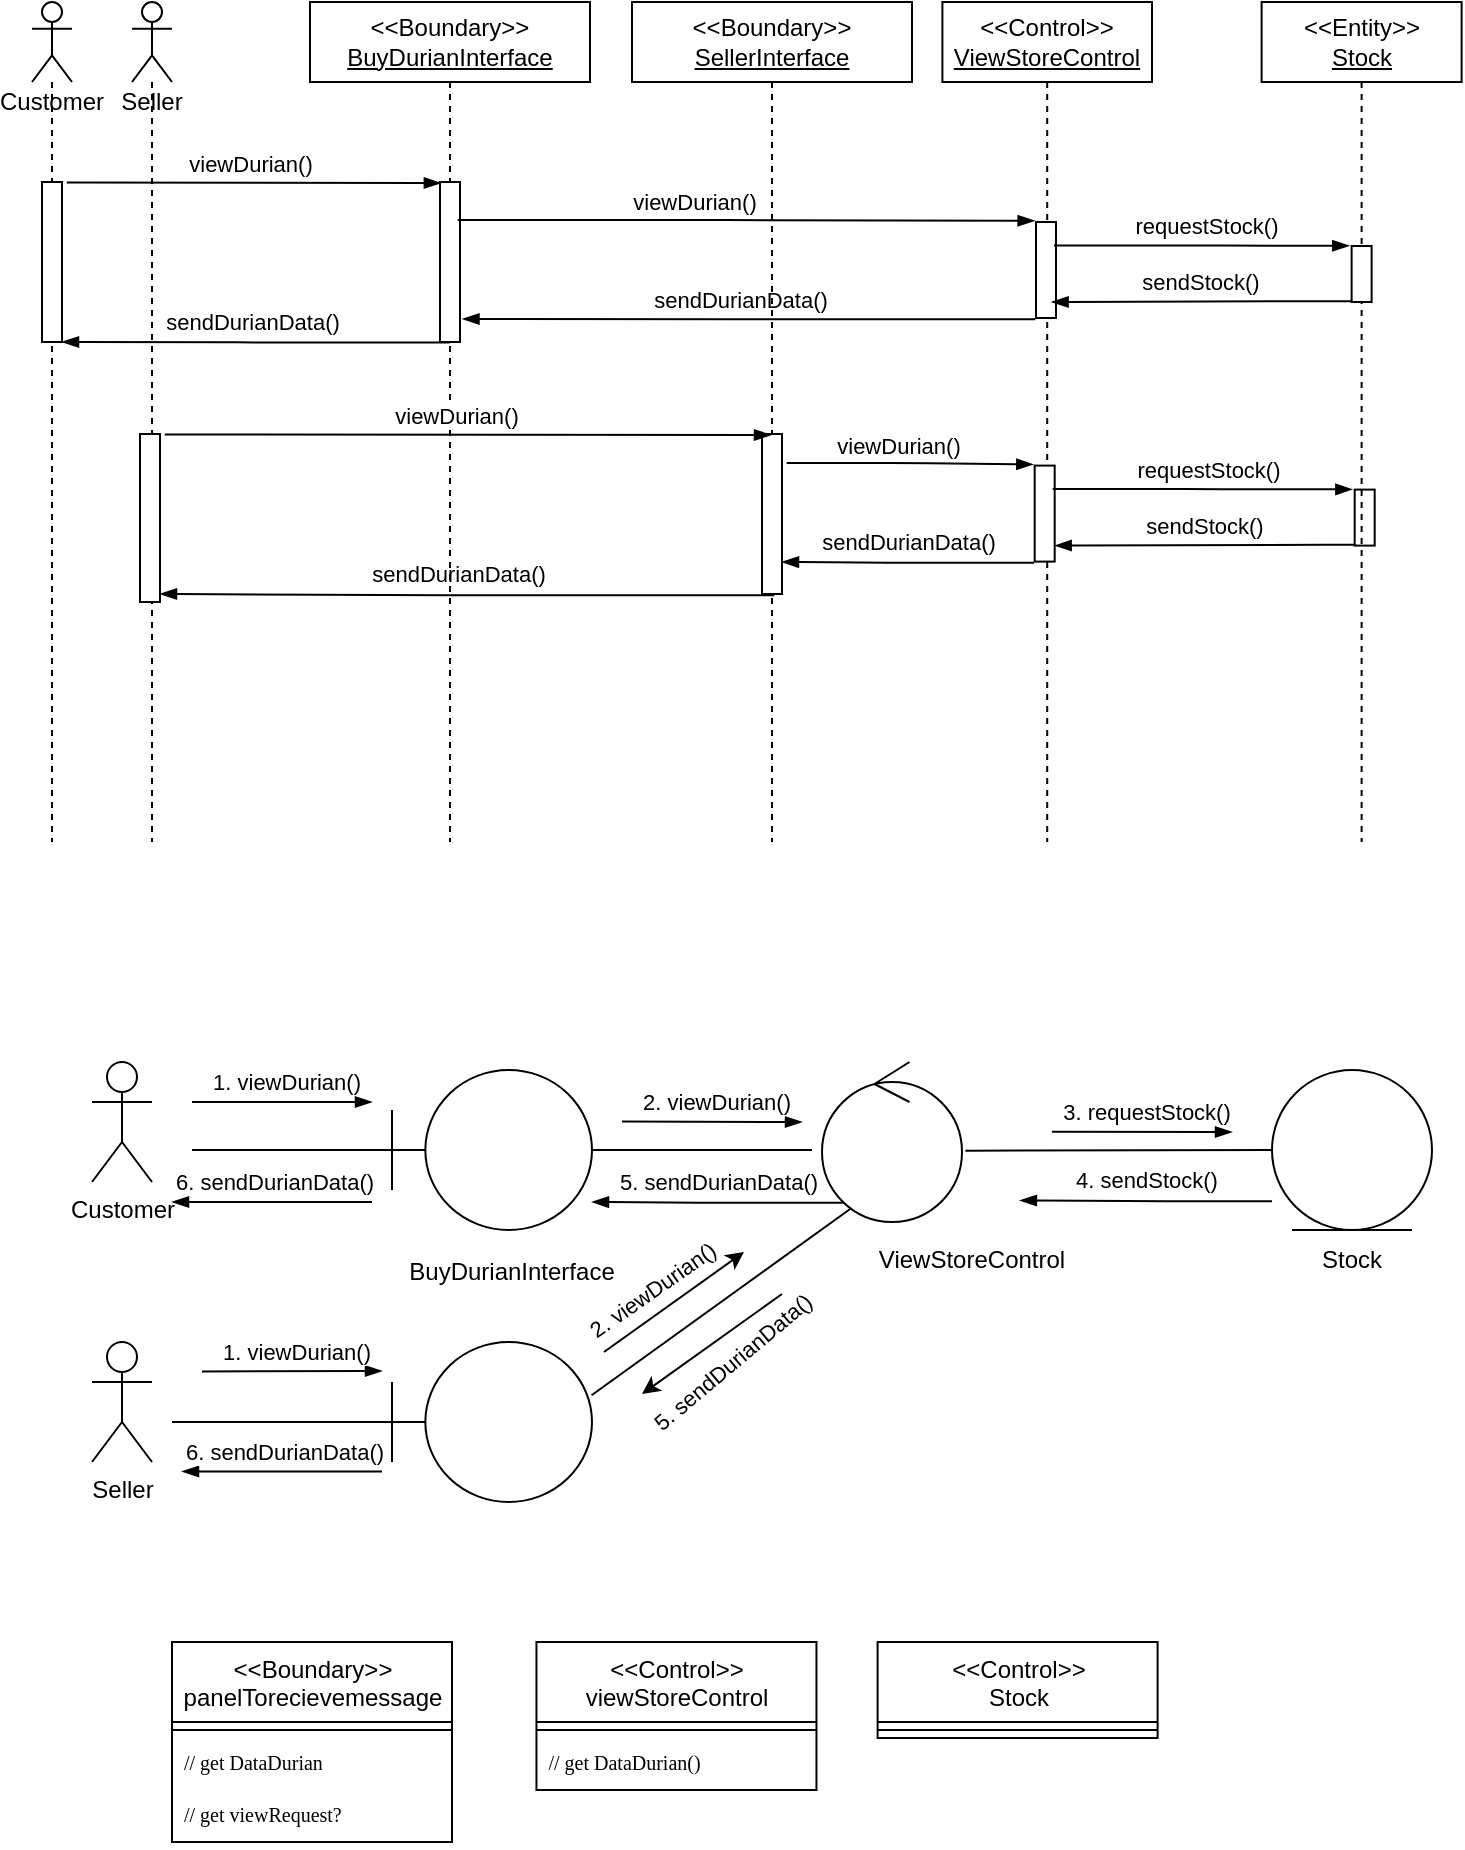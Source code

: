 <mxfile>
    <diagram id="QXUWw4qgNaXc8lpuy3kd" name="Page-1">
        <mxGraphModel dx="434" dy="266" grid="1" gridSize="10" guides="1" tooltips="1" connect="1" arrows="1" fold="1" page="1" pageScale="1" pageWidth="850" pageHeight="1100" math="0" shadow="0">
            <root>
                <mxCell id="0"/>
                <mxCell id="1" parent="0"/>
                <mxCell id="22" value="Customer" style="shape=umlLifeline;participant=umlActor;perimeter=lifelinePerimeter;whiteSpace=wrap;html=1;container=1;collapsible=0;recursiveResize=0;verticalAlign=top;spacingTop=36;outlineConnect=0;" parent="1" vertex="1">
                    <mxGeometry x="30" y="20" width="20" height="420" as="geometry"/>
                </mxCell>
                <mxCell id="111" value="" style="html=1;points=[];perimeter=orthogonalPerimeter;" parent="22" vertex="1">
                    <mxGeometry x="5" y="90" width="10" height="80" as="geometry"/>
                </mxCell>
                <mxCell id="26" value="Seller" style="shape=umlLifeline;participant=umlActor;perimeter=lifelinePerimeter;whiteSpace=wrap;html=1;container=1;collapsible=0;recursiveResize=0;verticalAlign=top;spacingTop=36;outlineConnect=0;" parent="1" vertex="1">
                    <mxGeometry x="80" y="20" width="20" height="420" as="geometry"/>
                </mxCell>
                <mxCell id="142" value="" style="html=1;points=[];perimeter=orthogonalPerimeter;" vertex="1" parent="26">
                    <mxGeometry x="4" y="216" width="10" height="84" as="geometry"/>
                </mxCell>
                <mxCell id="145" value="" style="edgeStyle=elbowEdgeStyle;fontSize=12;html=1;endArrow=blockThin;endFill=1;exitX=0.614;exitY=1.008;exitDx=0;exitDy=0;exitPerimeter=0;" edge="1" parent="26" source="129">
                    <mxGeometry width="160" relative="1" as="geometry">
                        <mxPoint x="207.81" y="296.2" as="sourcePoint"/>
                        <mxPoint x="14.0" y="296" as="targetPoint"/>
                    </mxGeometry>
                </mxCell>
                <mxCell id="146" value="sendDurianData()" style="edgeLabel;html=1;align=center;verticalAlign=middle;resizable=0;points=[];" vertex="1" connectable="0" parent="145">
                    <mxGeometry x="0.064" y="1" relative="1" as="geometry">
                        <mxPoint x="4" y="-11" as="offset"/>
                    </mxGeometry>
                </mxCell>
                <mxCell id="31" value="&amp;lt;&amp;lt;Boundary&amp;gt;&amp;gt;&lt;br&gt;&lt;u&gt;BuyDurianInterface&lt;/u&gt;" style="shape=umlLifeline;perimeter=lifelinePerimeter;whiteSpace=wrap;html=1;container=1;collapsible=0;recursiveResize=0;outlineConnect=0;" parent="1" vertex="1">
                    <mxGeometry x="169" y="20" width="140" height="420" as="geometry"/>
                </mxCell>
                <mxCell id="112" value="" style="html=1;points=[];perimeter=orthogonalPerimeter;" parent="31" vertex="1">
                    <mxGeometry x="65" y="90" width="10" height="80" as="geometry"/>
                </mxCell>
                <mxCell id="46" value="&amp;lt;&amp;lt;Control&amp;gt;&amp;gt;&lt;br&gt;&lt;u&gt;ViewStoreControl&lt;/u&gt;" style="shape=umlLifeline;perimeter=lifelinePerimeter;whiteSpace=wrap;html=1;container=1;collapsible=0;recursiveResize=0;outlineConnect=0;" parent="1" vertex="1">
                    <mxGeometry x="485.2" y="20" width="104.8" height="420" as="geometry"/>
                </mxCell>
                <mxCell id="116" value="" style="html=1;points=[];perimeter=orthogonalPerimeter;" parent="46" vertex="1">
                    <mxGeometry x="46.8" y="110" width="10" height="48" as="geometry"/>
                </mxCell>
                <mxCell id="132" value="" style="html=1;points=[];perimeter=orthogonalPerimeter;" parent="46" vertex="1">
                    <mxGeometry x="46.14" y="231.8" width="10" height="48" as="geometry"/>
                </mxCell>
                <mxCell id="133" value="" style="html=1;points=[];perimeter=orthogonalPerimeter;" parent="46" vertex="1">
                    <mxGeometry x="206.14" y="243.8" width="10" height="28" as="geometry"/>
                </mxCell>
                <mxCell id="134" value="" style="edgeStyle=elbowEdgeStyle;fontSize=12;html=1;endArrow=blockThin;endFill=1;entryX=-0.117;entryY=-0.004;entryDx=0;entryDy=0;entryPerimeter=0;exitX=0.9;exitY=0.245;exitDx=0;exitDy=0;exitPerimeter=0;" parent="46" source="132" target="133" edge="1">
                    <mxGeometry width="160" relative="1" as="geometry">
                        <mxPoint x="61.14" y="251.8" as="sourcePoint"/>
                        <mxPoint x="235.24" y="291.11" as="targetPoint"/>
                    </mxGeometry>
                </mxCell>
                <mxCell id="135" value="requestStock()" style="edgeLabel;html=1;align=center;verticalAlign=middle;resizable=0;points=[];" parent="134" vertex="1" connectable="0">
                    <mxGeometry x="0.032" y="-1" relative="1" as="geometry">
                        <mxPoint y="-11" as="offset"/>
                    </mxGeometry>
                </mxCell>
                <mxCell id="136" value="" style="edgeStyle=elbowEdgeStyle;fontSize=12;html=1;endArrow=blockThin;endFill=1;exitX=0.043;exitY=0.985;exitDx=0;exitDy=0;exitPerimeter=0;" parent="46" source="133" edge="1">
                    <mxGeometry width="160" relative="1" as="geometry">
                        <mxPoint x="201.14" y="271.8" as="sourcePoint"/>
                        <mxPoint x="56.14" y="271.8" as="targetPoint"/>
                        <Array as="points">
                            <mxPoint x="201.14" y="271.8"/>
                        </Array>
                    </mxGeometry>
                </mxCell>
                <mxCell id="137" value="sendStock()" style="edgeLabel;html=1;align=center;verticalAlign=middle;resizable=0;points=[];" parent="136" vertex="1" connectable="0">
                    <mxGeometry x="0.064" y="1" relative="1" as="geometry">
                        <mxPoint x="4" y="-11" as="offset"/>
                    </mxGeometry>
                </mxCell>
                <mxCell id="138" value="" style="edgeStyle=elbowEdgeStyle;fontSize=12;html=1;endArrow=blockThin;endFill=1;exitX=-0.029;exitY=1.012;exitDx=0;exitDy=0;exitPerimeter=0;" parent="46" source="132" edge="1">
                    <mxGeometry width="160" relative="1" as="geometry">
                        <mxPoint x="-89.36" y="279.95" as="sourcePoint"/>
                        <mxPoint x="-80.2" y="280" as="targetPoint"/>
                    </mxGeometry>
                </mxCell>
                <mxCell id="139" value="sendDurianData()" style="edgeLabel;html=1;align=center;verticalAlign=middle;resizable=0;points=[];" parent="138" vertex="1" connectable="0">
                    <mxGeometry x="0.064" y="1" relative="1" as="geometry">
                        <mxPoint x="4" y="-11" as="offset"/>
                    </mxGeometry>
                </mxCell>
                <mxCell id="sWA4ufEHqcXb2Kx5zvGX-46" value="Customer" style="shape=umlActor;verticalLabelPosition=bottom;verticalAlign=top;html=1;outlineConnect=0;" parent="1" vertex="1">
                    <mxGeometry x="60" y="550" width="30" height="60" as="geometry"/>
                </mxCell>
                <mxCell id="sWA4ufEHqcXb2Kx5zvGX-48" value="Seller" style="shape=umlActor;verticalLabelPosition=bottom;verticalAlign=top;html=1;outlineConnect=0;" parent="1" vertex="1">
                    <mxGeometry x="60" y="690" width="30" height="60" as="geometry"/>
                </mxCell>
                <mxCell id="sWA4ufEHqcXb2Kx5zvGX-49" value="" style="line;strokeWidth=1;fillColor=none;align=left;verticalAlign=middle;spacingTop=-1;spacingLeft=3;spacingRight=3;rotatable=0;labelPosition=right;points=[];portConstraint=eastwest;strokeColor=inherit;" parent="1" vertex="1">
                    <mxGeometry x="110" y="590" width="100" height="8" as="geometry"/>
                </mxCell>
                <mxCell id="sWA4ufEHqcXb2Kx5zvGX-50" value="" style="shape=umlBoundary;whiteSpace=wrap;html=1;" parent="1" vertex="1">
                    <mxGeometry x="210" y="554" width="100" height="80" as="geometry"/>
                </mxCell>
                <mxCell id="sWA4ufEHqcXb2Kx5zvGX-51" value="BuyDurianInterface" style="text;strokeColor=none;align=center;fillColor=none;html=1;verticalAlign=middle;whiteSpace=wrap;rounded=0;" parent="1" vertex="1">
                    <mxGeometry x="240" y="640" width="60" height="30" as="geometry"/>
                </mxCell>
                <mxCell id="sWA4ufEHqcXb2Kx5zvGX-52" value="" style="line;strokeWidth=1;fillColor=none;align=left;verticalAlign=middle;spacingTop=-1;spacingLeft=3;spacingRight=3;rotatable=0;labelPosition=right;points=[];portConstraint=eastwest;strokeColor=inherit;" parent="1" vertex="1">
                    <mxGeometry x="310" y="590" width="110" height="8" as="geometry"/>
                </mxCell>
                <mxCell id="47" value="" style="ellipse;shape=umlControl;whiteSpace=wrap;html=1;" parent="1" vertex="1">
                    <mxGeometry x="425" y="550" width="70" height="80" as="geometry"/>
                </mxCell>
                <mxCell id="51" value="ViewStoreControl" style="text;html=1;strokeColor=none;fillColor=none;align=center;verticalAlign=middle;whiteSpace=wrap;rounded=0;" parent="1" vertex="1">
                    <mxGeometry x="470" y="634" width="60" height="30" as="geometry"/>
                </mxCell>
                <mxCell id="80" value="&amp;lt;&amp;lt;Entity&amp;gt;&amp;gt;&lt;br&gt;&lt;u&gt;Stock&lt;/u&gt;" style="shape=umlLifeline;perimeter=lifelinePerimeter;whiteSpace=wrap;html=1;container=1;collapsible=0;recursiveResize=0;outlineConnect=0;" parent="1" vertex="1">
                    <mxGeometry x="644.81" y="20" width="100" height="420" as="geometry"/>
                </mxCell>
                <mxCell id="118" value="" style="html=1;points=[];perimeter=orthogonalPerimeter;" parent="80" vertex="1">
                    <mxGeometry x="45" y="122" width="10" height="28" as="geometry"/>
                </mxCell>
                <mxCell id="86" style="edgeStyle=none;html=1;entryX=1.024;entryY=0.554;entryDx=0;entryDy=0;entryPerimeter=0;endArrow=none;endFill=0;" parent="1" source="83" target="47" edge="1">
                    <mxGeometry relative="1" as="geometry"/>
                </mxCell>
                <mxCell id="83" value="" style="ellipse;shape=umlEntity;whiteSpace=wrap;html=1;" parent="1" vertex="1">
                    <mxGeometry x="650.0" y="554" width="80" height="80" as="geometry"/>
                </mxCell>
                <mxCell id="87" value="&lt;span style=&quot;font-family: Helvetica; font-size: 12px; font-style: normal; font-variant-ligatures: normal; font-variant-caps: normal; font-weight: 400; letter-spacing: normal; orphans: 2; text-align: center; text-indent: 0px; text-transform: none; widows: 2; word-spacing: 0px; -webkit-text-stroke-width: 0px; text-decoration-thickness: initial; text-decoration-style: initial; text-decoration-color: initial; float: none; display: inline !important;&quot;&gt;&amp;lt;&amp;lt;Boundary&amp;gt;&amp;gt;&lt;/span&gt;&lt;br style=&quot;border-color: rgb(0, 0, 0); font-family: Helvetica; font-size: 12px; font-style: normal; font-variant-ligatures: normal; font-variant-caps: normal; font-weight: 400; letter-spacing: normal; orphans: 2; text-align: center; text-indent: 0px; text-transform: none; widows: 2; word-spacing: 0px; -webkit-text-stroke-width: 0px; text-decoration-thickness: initial; text-decoration-style: initial; text-decoration-color: initial;&quot;&gt;&lt;span style=&quot;font-family: Helvetica; font-size: 12px; font-style: normal; font-variant-ligatures: normal; font-variant-caps: normal; font-weight: 400; letter-spacing: normal; orphans: 2; text-align: center; text-indent: 0px; text-transform: none; widows: 2; word-spacing: 0px; -webkit-text-stroke-width: 0px; text-decoration-thickness: initial; text-decoration-style: initial; text-decoration-color: initial; float: none; display: inline !important;&quot;&gt;panelTorecievemessage&lt;/span&gt;" style="swimlane;fontStyle=0;align=center;verticalAlign=top;childLayout=stackLayout;horizontal=1;startSize=40;horizontalStack=0;resizeParent=1;resizeParentMax=0;resizeLast=0;collapsible=0;marginBottom=0;html=1;" parent="1" vertex="1">
                    <mxGeometry x="100" y="840" width="140" height="100" as="geometry"/>
                </mxCell>
                <mxCell id="88" value="" style="line;strokeWidth=1;fillColor=none;align=left;verticalAlign=middle;spacingTop=-1;spacingLeft=3;spacingRight=3;rotatable=0;labelPosition=right;points=[];portConstraint=eastwest;" parent="87" vertex="1">
                    <mxGeometry y="40" width="140" height="8" as="geometry"/>
                </mxCell>
                <mxCell id="89" value="// get DataDurian" style="text;strokeColor=none;fillColor=none;align=left;verticalAlign=top;spacingLeft=4;spacingRight=4;overflow=hidden;rotatable=0;points=[[0,0.5],[1,0.5]];portConstraint=eastwest;strokeWidth=0;fontFamily=Tahoma;fontSize=10;" parent="87" vertex="1">
                    <mxGeometry y="48" width="140" height="26" as="geometry"/>
                </mxCell>
                <mxCell id="90" value="// get viewRequest?" style="text;strokeColor=none;fillColor=none;align=left;verticalAlign=top;spacingLeft=4;spacingRight=4;overflow=hidden;rotatable=0;points=[[0,0.5],[1,0.5]];portConstraint=eastwest;strokeWidth=0;fontFamily=Tahoma;fontSize=10;" parent="87" vertex="1">
                    <mxGeometry y="74" width="140" height="26" as="geometry"/>
                </mxCell>
                <mxCell id="91" value="&lt;span style=&quot;&quot;&gt;&amp;lt;&amp;lt;Control&amp;gt;&amp;gt;&lt;/span&gt;&lt;br style=&quot;&quot;&gt;&lt;span style=&quot;&quot;&gt;viewStoreControl&lt;/span&gt;" style="swimlane;fontStyle=0;align=center;verticalAlign=top;childLayout=stackLayout;horizontal=1;startSize=40;horizontalStack=0;resizeParent=1;resizeParentMax=0;resizeLast=0;collapsible=0;marginBottom=0;html=1;" parent="1" vertex="1">
                    <mxGeometry x="282.23" y="840" width="140" height="74" as="geometry"/>
                </mxCell>
                <mxCell id="92" value="" style="line;strokeWidth=1;fillColor=none;align=left;verticalAlign=middle;spacingTop=-1;spacingLeft=3;spacingRight=3;rotatable=0;labelPosition=right;points=[];portConstraint=eastwest;" parent="91" vertex="1">
                    <mxGeometry y="40" width="140" height="8" as="geometry"/>
                </mxCell>
                <mxCell id="94" value="// get DataDurian()" style="text;strokeColor=none;fillColor=none;align=left;verticalAlign=top;spacingLeft=4;spacingRight=4;overflow=hidden;rotatable=0;points=[[0,0.5],[1,0.5]];portConstraint=eastwest;strokeWidth=0;fontFamily=Tahoma;fontSize=10;" parent="91" vertex="1">
                    <mxGeometry y="48" width="140" height="26" as="geometry"/>
                </mxCell>
                <mxCell id="96" value="&lt;span style=&quot;&quot;&gt;&amp;lt;&amp;lt;Control&amp;gt;&amp;gt;&lt;/span&gt;&lt;br style=&quot;&quot;&gt;Stock" style="swimlane;fontStyle=0;align=center;verticalAlign=top;childLayout=stackLayout;horizontal=1;startSize=40;horizontalStack=0;resizeParent=1;resizeParentMax=0;resizeLast=0;collapsible=0;marginBottom=0;html=1;" parent="1" vertex="1">
                    <mxGeometry x="452.8" y="840" width="140" height="48" as="geometry"/>
                </mxCell>
                <mxCell id="97" value="" style="line;strokeWidth=1;fillColor=none;align=left;verticalAlign=middle;spacingTop=-1;spacingLeft=3;spacingRight=3;rotatable=0;labelPosition=right;points=[];portConstraint=eastwest;" parent="96" vertex="1">
                    <mxGeometry y="40" width="140" height="8" as="geometry"/>
                </mxCell>
                <mxCell id="114" value="" style="edgeStyle=elbowEdgeStyle;fontSize=12;html=1;endArrow=blockThin;endFill=1;exitX=1.238;exitY=0.003;exitDx=0;exitDy=0;exitPerimeter=0;entryX=0.042;entryY=0.01;entryDx=0;entryDy=0;entryPerimeter=0;elbow=vertical;" parent="1" source="111" target="112" edge="1">
                    <mxGeometry width="160" relative="1" as="geometry">
                        <mxPoint x="110" y="160" as="sourcePoint"/>
                        <mxPoint x="230" y="111" as="targetPoint"/>
                    </mxGeometry>
                </mxCell>
                <mxCell id="121" value="viewDurian()" style="edgeLabel;html=1;align=center;verticalAlign=middle;resizable=0;points=[];" parent="114" vertex="1" connectable="0">
                    <mxGeometry x="-0.071" y="1" relative="1" as="geometry">
                        <mxPoint x="5" y="-9" as="offset"/>
                    </mxGeometry>
                </mxCell>
                <mxCell id="117" value="" style="edgeStyle=elbowEdgeStyle;fontSize=12;html=1;endArrow=blockThin;endFill=1;entryX=-0.117;entryY=-0.004;entryDx=0;entryDy=0;entryPerimeter=0;exitX=0.9;exitY=0.245;exitDx=0;exitDy=0;exitPerimeter=0;" parent="1" source="116" target="118" edge="1">
                    <mxGeometry width="160" relative="1" as="geometry">
                        <mxPoint x="544.81" y="150" as="sourcePoint"/>
                        <mxPoint x="718.91" y="189.31" as="targetPoint"/>
                    </mxGeometry>
                </mxCell>
                <mxCell id="119" value="requestStock()" style="edgeLabel;html=1;align=center;verticalAlign=middle;resizable=0;points=[];" parent="117" vertex="1" connectable="0">
                    <mxGeometry x="0.032" y="-1" relative="1" as="geometry">
                        <mxPoint y="-11" as="offset"/>
                    </mxGeometry>
                </mxCell>
                <mxCell id="122" value="" style="edgeStyle=elbowEdgeStyle;fontSize=12;html=1;endArrow=blockThin;endFill=1;exitX=0.481;exitY=1.015;exitDx=0;exitDy=0;exitPerimeter=0;" parent="1" edge="1">
                    <mxGeometry width="160" relative="1" as="geometry">
                        <mxPoint x="238.81" y="190.2" as="sourcePoint"/>
                        <mxPoint x="45" y="190" as="targetPoint"/>
                    </mxGeometry>
                </mxCell>
                <mxCell id="123" value="sendDurianData()" style="edgeLabel;html=1;align=center;verticalAlign=middle;resizable=0;points=[];" parent="122" vertex="1" connectable="0">
                    <mxGeometry x="0.064" y="1" relative="1" as="geometry">
                        <mxPoint x="4" y="-11" as="offset"/>
                    </mxGeometry>
                </mxCell>
                <mxCell id="126" value="" style="edgeStyle=elbowEdgeStyle;fontSize=12;html=1;endArrow=blockThin;endFill=1;exitX=0.043;exitY=0.985;exitDx=0;exitDy=0;exitPerimeter=0;" parent="1" source="118" edge="1">
                    <mxGeometry width="160" relative="1" as="geometry">
                        <mxPoint x="684.81" y="170" as="sourcePoint"/>
                        <mxPoint x="539.81" y="170" as="targetPoint"/>
                        <Array as="points">
                            <mxPoint x="684.81" y="170"/>
                        </Array>
                    </mxGeometry>
                </mxCell>
                <mxCell id="127" value="sendStock()" style="edgeLabel;html=1;align=center;verticalAlign=middle;resizable=0;points=[];" parent="126" vertex="1" connectable="0">
                    <mxGeometry x="0.064" y="1" relative="1" as="geometry">
                        <mxPoint x="4" y="-11" as="offset"/>
                    </mxGeometry>
                </mxCell>
                <mxCell id="124" value="" style="edgeStyle=elbowEdgeStyle;fontSize=12;html=1;endArrow=blockThin;endFill=1;exitX=-0.029;exitY=1.012;exitDx=0;exitDy=0;exitPerimeter=0;entryX=1.125;entryY=0.644;entryDx=0;entryDy=0;entryPerimeter=0;" parent="1" source="116" edge="1">
                    <mxGeometry width="160" relative="1" as="geometry">
                        <mxPoint x="394.31" y="178.15" as="sourcePoint"/>
                        <mxPoint x="245.25" y="178.52" as="targetPoint"/>
                    </mxGeometry>
                </mxCell>
                <mxCell id="125" value="sendDurianData()" style="edgeLabel;html=1;align=center;verticalAlign=middle;resizable=0;points=[];" parent="124" vertex="1" connectable="0">
                    <mxGeometry x="0.064" y="1" relative="1" as="geometry">
                        <mxPoint x="4" y="-11" as="offset"/>
                    </mxGeometry>
                </mxCell>
                <mxCell id="128" value="&amp;lt;&amp;lt;Boundary&amp;gt;&amp;gt;&lt;br&gt;&lt;u&gt;SellerInterface&lt;/u&gt;" style="shape=umlLifeline;perimeter=lifelinePerimeter;whiteSpace=wrap;html=1;container=1;collapsible=0;recursiveResize=0;outlineConnect=0;" parent="1" vertex="1">
                    <mxGeometry x="330" y="20" width="140" height="420" as="geometry"/>
                </mxCell>
                <mxCell id="129" value="" style="html=1;points=[];perimeter=orthogonalPerimeter;" parent="128" vertex="1">
                    <mxGeometry x="65" y="216" width="10" height="80" as="geometry"/>
                </mxCell>
                <mxCell id="115" value="" style="edgeStyle=elbowEdgeStyle;fontSize=12;html=1;endArrow=blockThin;endFill=1;entryX=-0.071;entryY=-0.012;entryDx=0;entryDy=0;entryPerimeter=0;exitX=0.886;exitY=0.238;exitDx=0;exitDy=0;exitPerimeter=0;" parent="1" source="112" target="116" edge="1">
                    <mxGeometry width="160" relative="1" as="geometry">
                        <mxPoint x="250" y="129" as="sourcePoint"/>
                        <mxPoint x="566.81" y="130" as="targetPoint"/>
                    </mxGeometry>
                </mxCell>
                <mxCell id="120" value="viewDurian()" style="edgeLabel;html=1;align=center;verticalAlign=middle;resizable=0;points=[];" parent="115" vertex="1" connectable="0">
                    <mxGeometry x="-0.058" y="1" relative="1" as="geometry">
                        <mxPoint x="-18" y="-8" as="offset"/>
                    </mxGeometry>
                </mxCell>
                <mxCell id="140" value="" style="edgeStyle=elbowEdgeStyle;fontSize=12;html=1;endArrow=blockThin;endFill=1;entryX=-0.071;entryY=-0.012;entryDx=0;entryDy=0;entryPerimeter=0;exitX=1.234;exitY=0.182;exitDx=0;exitDy=0;exitPerimeter=0;" parent="1" target="132" edge="1" source="129">
                    <mxGeometry width="160" relative="1" as="geometry">
                        <mxPoint x="244.39" y="250.84" as="sourcePoint"/>
                        <mxPoint x="568.34" y="251.8" as="targetPoint"/>
                    </mxGeometry>
                </mxCell>
                <mxCell id="141" value="viewDurian()" style="edgeLabel;html=1;align=center;verticalAlign=middle;resizable=0;points=[];" parent="140" vertex="1" connectable="0">
                    <mxGeometry x="-0.058" y="1" relative="1" as="geometry">
                        <mxPoint x="-3" y="-8" as="offset"/>
                    </mxGeometry>
                </mxCell>
                <mxCell id="143" value="" style="edgeStyle=elbowEdgeStyle;fontSize=12;html=1;endArrow=blockThin;endFill=1;exitX=1.238;exitY=0.003;exitDx=0;exitDy=0;exitPerimeter=0;elbow=vertical;" edge="1" parent="1" source="142" target="128">
                    <mxGeometry width="160" relative="1" as="geometry">
                        <mxPoint x="159" y="286" as="sourcePoint"/>
                        <mxPoint x="283.42" y="236.8" as="targetPoint"/>
                    </mxGeometry>
                </mxCell>
                <mxCell id="144" value="viewDurian()" style="edgeLabel;html=1;align=center;verticalAlign=middle;resizable=0;points=[];" vertex="1" connectable="0" parent="143">
                    <mxGeometry x="-0.071" y="1" relative="1" as="geometry">
                        <mxPoint x="5" y="-9" as="offset"/>
                    </mxGeometry>
                </mxCell>
                <mxCell id="147" value="Stock" style="text;html=1;strokeColor=none;fillColor=none;align=center;verticalAlign=middle;whiteSpace=wrap;rounded=0;" vertex="1" parent="1">
                    <mxGeometry x="660" y="634" width="60" height="30" as="geometry"/>
                </mxCell>
                <mxCell id="148" value="" style="edgeStyle=elbowEdgeStyle;fontSize=12;html=1;endArrow=blockThin;endFill=1;exitX=1.238;exitY=0.003;exitDx=0;exitDy=0;exitPerimeter=0;elbow=vertical;" edge="1" parent="1">
                    <mxGeometry width="160" relative="1" as="geometry">
                        <mxPoint x="110.0" y="570" as="sourcePoint"/>
                        <mxPoint x="200" y="570" as="targetPoint"/>
                    </mxGeometry>
                </mxCell>
                <mxCell id="149" value="1. viewDurian()" style="edgeLabel;html=1;align=center;verticalAlign=middle;resizable=0;points=[];" vertex="1" connectable="0" parent="148">
                    <mxGeometry x="-0.071" y="1" relative="1" as="geometry">
                        <mxPoint x="5" y="-9" as="offset"/>
                    </mxGeometry>
                </mxCell>
                <mxCell id="150" value="" style="edgeStyle=elbowEdgeStyle;fontSize=12;html=1;endArrow=blockThin;endFill=1;exitX=1.238;exitY=0.003;exitDx=0;exitDy=0;exitPerimeter=0;elbow=vertical;" edge="1" parent="1">
                    <mxGeometry width="160" relative="1" as="geometry">
                        <mxPoint x="325.0" y="579.76" as="sourcePoint"/>
                        <mxPoint x="415" y="579.76" as="targetPoint"/>
                    </mxGeometry>
                </mxCell>
                <mxCell id="151" value="2. viewDurian()" style="edgeLabel;html=1;align=center;verticalAlign=middle;resizable=0;points=[];" vertex="1" connectable="0" parent="150">
                    <mxGeometry x="-0.071" y="1" relative="1" as="geometry">
                        <mxPoint x="5" y="-9" as="offset"/>
                    </mxGeometry>
                </mxCell>
                <mxCell id="152" value="" style="edgeStyle=elbowEdgeStyle;fontSize=12;html=1;endArrow=blockThin;endFill=1;exitX=1.238;exitY=0.003;exitDx=0;exitDy=0;exitPerimeter=0;elbow=vertical;" edge="1" parent="1">
                    <mxGeometry width="160" relative="1" as="geometry">
                        <mxPoint x="540.0" y="584.88" as="sourcePoint"/>
                        <mxPoint x="630" y="584.88" as="targetPoint"/>
                    </mxGeometry>
                </mxCell>
                <mxCell id="153" value="3. requestStock()" style="edgeLabel;html=1;align=center;verticalAlign=middle;resizable=0;points=[];" vertex="1" connectable="0" parent="152">
                    <mxGeometry x="-0.071" y="1" relative="1" as="geometry">
                        <mxPoint x="5" y="-9" as="offset"/>
                    </mxGeometry>
                </mxCell>
                <mxCell id="156" value="" style="edgeStyle=elbowEdgeStyle;fontSize=12;html=1;endArrow=blockThin;endFill=1;exitX=-0.029;exitY=1.012;exitDx=0;exitDy=0;exitPerimeter=0;" edge="1" parent="1">
                    <mxGeometry width="160" relative="1" as="geometry">
                        <mxPoint x="650" y="619.576" as="sourcePoint"/>
                        <mxPoint x="523.95" y="619.2" as="targetPoint"/>
                    </mxGeometry>
                </mxCell>
                <mxCell id="157" value="4. sendStock()" style="edgeLabel;html=1;align=center;verticalAlign=middle;resizable=0;points=[];" vertex="1" connectable="0" parent="156">
                    <mxGeometry x="0.064" y="1" relative="1" as="geometry">
                        <mxPoint x="4" y="-11" as="offset"/>
                    </mxGeometry>
                </mxCell>
                <mxCell id="158" value="" style="edgeStyle=elbowEdgeStyle;fontSize=12;html=1;endArrow=blockThin;endFill=1;exitX=-0.029;exitY=1.012;exitDx=0;exitDy=0;exitPerimeter=0;" edge="1" parent="1">
                    <mxGeometry width="160" relative="1" as="geometry">
                        <mxPoint x="436.05" y="620.376" as="sourcePoint"/>
                        <mxPoint x="310.0" y="620" as="targetPoint"/>
                    </mxGeometry>
                </mxCell>
                <mxCell id="159" value="5. sendDurianData()" style="edgeLabel;html=1;align=center;verticalAlign=middle;resizable=0;points=[];" vertex="1" connectable="0" parent="158">
                    <mxGeometry x="0.064" y="1" relative="1" as="geometry">
                        <mxPoint x="4" y="-11" as="offset"/>
                    </mxGeometry>
                </mxCell>
                <mxCell id="160" value="" style="edgeStyle=elbowEdgeStyle;fontSize=12;html=1;endArrow=blockThin;endFill=1;" edge="1" parent="1">
                    <mxGeometry width="160" relative="1" as="geometry">
                        <mxPoint x="200" y="620" as="sourcePoint"/>
                        <mxPoint x="100" y="620" as="targetPoint"/>
                    </mxGeometry>
                </mxCell>
                <mxCell id="161" value="6. sendDurianData()" style="edgeLabel;html=1;align=center;verticalAlign=middle;resizable=0;points=[];" vertex="1" connectable="0" parent="160">
                    <mxGeometry x="0.064" y="1" relative="1" as="geometry">
                        <mxPoint x="4" y="-11" as="offset"/>
                    </mxGeometry>
                </mxCell>
                <mxCell id="162" value="" style="shape=umlBoundary;whiteSpace=wrap;html=1;" vertex="1" parent="1">
                    <mxGeometry x="210" y="690" width="100" height="80" as="geometry"/>
                </mxCell>
                <mxCell id="163" value="" style="line;strokeWidth=1;fillColor=none;align=left;verticalAlign=middle;spacingTop=-1;spacingLeft=3;spacingRight=3;rotatable=0;labelPosition=right;points=[];portConstraint=eastwest;strokeColor=inherit;" vertex="1" parent="1">
                    <mxGeometry x="100" y="726" width="110" height="8" as="geometry"/>
                </mxCell>
                <mxCell id="167" value="" style="endArrow=none;html=1;exitX=0.998;exitY=0.333;exitDx=0;exitDy=0;exitPerimeter=0;" edge="1" parent="1" source="162">
                    <mxGeometry width="50" height="50" relative="1" as="geometry">
                        <mxPoint x="313.2" y="718.04" as="sourcePoint"/>
                        <mxPoint x="439.769" y="622.999" as="targetPoint"/>
                    </mxGeometry>
                </mxCell>
                <mxCell id="168" value="" style="endArrow=classic;html=1;" edge="1" parent="1">
                    <mxGeometry width="50" height="50" relative="1" as="geometry">
                        <mxPoint x="316" y="695" as="sourcePoint"/>
                        <mxPoint x="386" y="645" as="targetPoint"/>
                    </mxGeometry>
                </mxCell>
                <mxCell id="169" value="" style="endArrow=classic;html=1;" edge="1" parent="1">
                    <mxGeometry width="50" height="50" relative="1" as="geometry">
                        <mxPoint x="405" y="666" as="sourcePoint"/>
                        <mxPoint x="335" y="716" as="targetPoint"/>
                    </mxGeometry>
                </mxCell>
                <mxCell id="170" value="" style="edgeStyle=elbowEdgeStyle;fontSize=12;html=1;endArrow=blockThin;endFill=1;exitX=1.238;exitY=0.003;exitDx=0;exitDy=0;exitPerimeter=0;elbow=vertical;" edge="1" parent="1">
                    <mxGeometry width="160" relative="1" as="geometry">
                        <mxPoint x="115.0" y="704.73" as="sourcePoint"/>
                        <mxPoint x="205.0" y="704.73" as="targetPoint"/>
                    </mxGeometry>
                </mxCell>
                <mxCell id="171" value="1. viewDurian()" style="edgeLabel;html=1;align=center;verticalAlign=middle;resizable=0;points=[];" vertex="1" connectable="0" parent="170">
                    <mxGeometry x="-0.071" y="1" relative="1" as="geometry">
                        <mxPoint x="5" y="-9" as="offset"/>
                    </mxGeometry>
                </mxCell>
                <mxCell id="172" value="" style="edgeStyle=elbowEdgeStyle;fontSize=12;html=1;endArrow=blockThin;endFill=1;" edge="1" parent="1">
                    <mxGeometry width="160" relative="1" as="geometry">
                        <mxPoint x="205.0" y="754.73" as="sourcePoint"/>
                        <mxPoint x="105.0" y="754.73" as="targetPoint"/>
                    </mxGeometry>
                </mxCell>
                <mxCell id="173" value="6. sendDurianData()" style="edgeLabel;html=1;align=center;verticalAlign=middle;resizable=0;points=[];" vertex="1" connectable="0" parent="172">
                    <mxGeometry x="0.064" y="1" relative="1" as="geometry">
                        <mxPoint x="4" y="-11" as="offset"/>
                    </mxGeometry>
                </mxCell>
                <mxCell id="174" value="2. viewDurian()" style="edgeLabel;html=1;align=center;verticalAlign=middle;resizable=0;points=[];rotation=-35;" vertex="1" connectable="0" parent="1">
                    <mxGeometry x="339.999" y="663.999" as="geometry"/>
                </mxCell>
                <mxCell id="175" value="5. sendDurianData()" style="edgeLabel;html=1;align=center;verticalAlign=middle;resizable=0;points=[];rotation=-40;" vertex="1" connectable="0" parent="1">
                    <mxGeometry x="380.005" y="700" as="geometry"/>
                </mxCell>
            </root>
        </mxGraphModel>
    </diagram>
</mxfile>